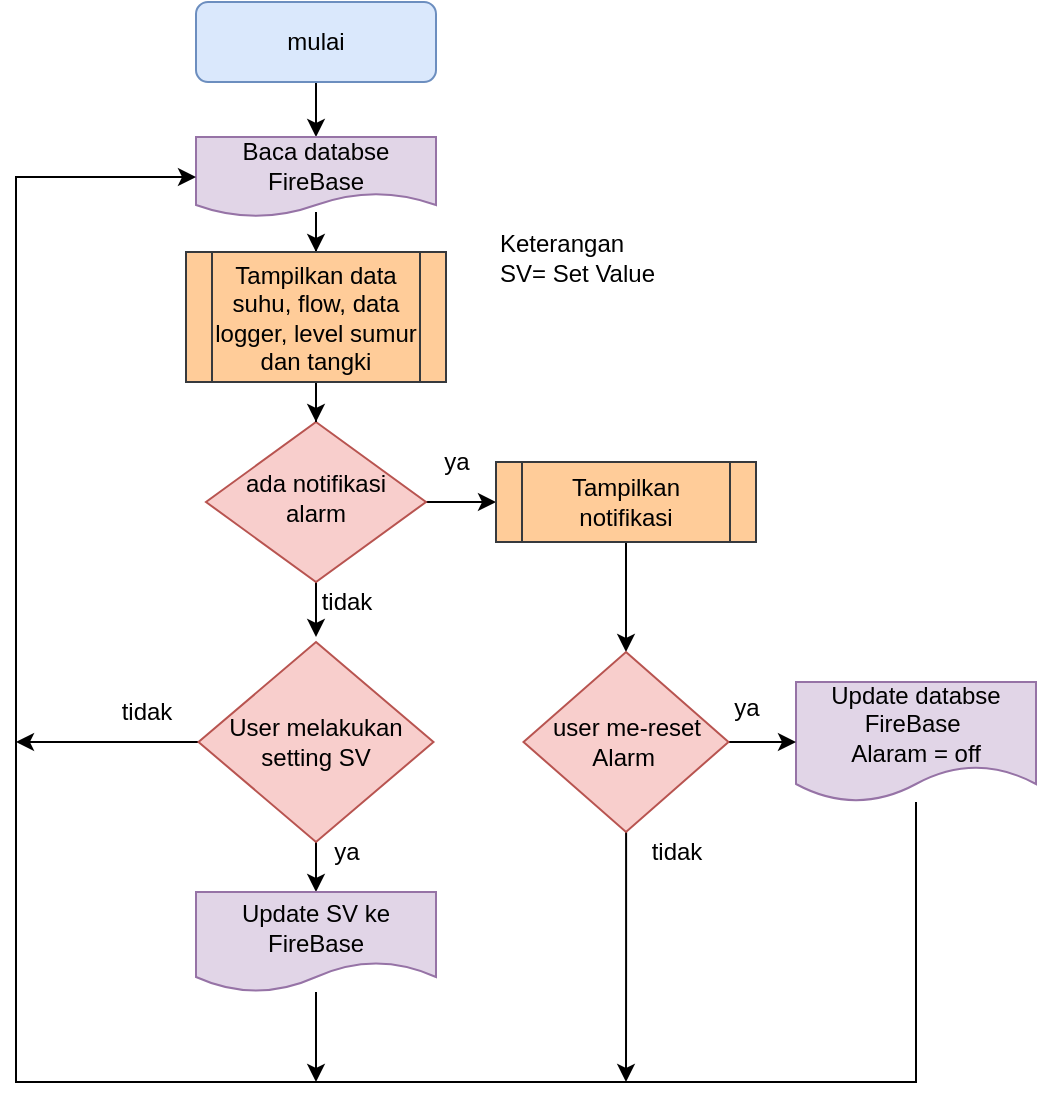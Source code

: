<mxfile version="13.5.6" type="device"><diagram id="C5RBs43oDa-KdzZeNtuy" name="Page-1"><mxGraphModel dx="723" dy="365" grid="1" gridSize="10" guides="1" tooltips="1" connect="1" arrows="1" fold="1" page="1" pageScale="1" pageWidth="1169" pageHeight="1654" math="0" shadow="0"><root><mxCell id="WIyWlLk6GJQsqaUBKTNV-0"/><mxCell id="WIyWlLk6GJQsqaUBKTNV-1" parent="WIyWlLk6GJQsqaUBKTNV-0"/><mxCell id="xKtEo6Lcb9spXBTbffUY-7" style="edgeStyle=orthogonalEdgeStyle;rounded=0;orthogonalLoop=1;jettySize=auto;html=1;entryX=0.5;entryY=0;entryDx=0;entryDy=0;" edge="1" parent="WIyWlLk6GJQsqaUBKTNV-1" source="WIyWlLk6GJQsqaUBKTNV-3" target="obq-XmIFOJLDGc7EOtJ8-4"><mxGeometry relative="1" as="geometry"/></mxCell><mxCell id="WIyWlLk6GJQsqaUBKTNV-3" value="mulai" style="rounded=1;whiteSpace=wrap;html=1;fontSize=12;glass=0;strokeWidth=1;shadow=0;fillColor=#dae8fc;strokeColor=#6c8ebf;" parent="WIyWlLk6GJQsqaUBKTNV-1" vertex="1"><mxGeometry x="160" y="80" width="120" height="40" as="geometry"/></mxCell><mxCell id="obq-XmIFOJLDGc7EOtJ8-10" style="edgeStyle=orthogonalEdgeStyle;rounded=0;orthogonalLoop=1;jettySize=auto;html=1;entryX=0.5;entryY=0;entryDx=0;entryDy=0;" parent="WIyWlLk6GJQsqaUBKTNV-1" source="WIyWlLk6GJQsqaUBKTNV-6" edge="1"><mxGeometry relative="1" as="geometry"><mxPoint x="220" y="397.5" as="targetPoint"/></mxGeometry></mxCell><mxCell id="xKtEo6Lcb9spXBTbffUY-13" style="edgeStyle=orthogonalEdgeStyle;rounded=0;orthogonalLoop=1;jettySize=auto;html=1;entryX=0;entryY=0.5;entryDx=0;entryDy=0;" edge="1" parent="WIyWlLk6GJQsqaUBKTNV-1" source="WIyWlLk6GJQsqaUBKTNV-6" target="xKtEo6Lcb9spXBTbffUY-12"><mxGeometry relative="1" as="geometry"/></mxCell><mxCell id="WIyWlLk6GJQsqaUBKTNV-6" value="ada notifikasi alarm" style="rhombus;whiteSpace=wrap;html=1;shadow=0;fontFamily=Helvetica;fontSize=12;align=center;strokeWidth=1;spacing=6;spacingTop=-4;fillColor=#f8cecc;strokeColor=#b85450;" parent="WIyWlLk6GJQsqaUBKTNV-1" vertex="1"><mxGeometry x="165" y="290" width="110" height="80" as="geometry"/></mxCell><mxCell id="xKtEo6Lcb9spXBTbffUY-9" style="edgeStyle=orthogonalEdgeStyle;rounded=0;orthogonalLoop=1;jettySize=auto;html=1;entryX=0.5;entryY=0;entryDx=0;entryDy=0;" edge="1" parent="WIyWlLk6GJQsqaUBKTNV-1" source="obq-XmIFOJLDGc7EOtJ8-4" target="xKtEo6Lcb9spXBTbffUY-8"><mxGeometry relative="1" as="geometry"/></mxCell><mxCell id="obq-XmIFOJLDGc7EOtJ8-4" value="Baca databse FireBase" style="shape=document;whiteSpace=wrap;html=1;boundedLbl=1;fillColor=#e1d5e7;strokeColor=#9673a6;" parent="WIyWlLk6GJQsqaUBKTNV-1" vertex="1"><mxGeometry x="160" y="147.5" width="120" height="40" as="geometry"/></mxCell><mxCell id="obq-XmIFOJLDGc7EOtJ8-11" value="ya" style="text;html=1;align=center;verticalAlign=middle;resizable=0;points=[];autosize=1;" parent="WIyWlLk6GJQsqaUBKTNV-1" vertex="1"><mxGeometry x="275" y="300" width="30" height="20" as="geometry"/></mxCell><mxCell id="obq-XmIFOJLDGc7EOtJ8-12" value="tidak" style="text;html=1;align=center;verticalAlign=middle;resizable=0;points=[];autosize=1;" parent="WIyWlLk6GJQsqaUBKTNV-1" vertex="1"><mxGeometry x="215" y="370" width="40" height="20" as="geometry"/></mxCell><mxCell id="obq-XmIFOJLDGc7EOtJ8-16" style="edgeStyle=orthogonalEdgeStyle;rounded=0;orthogonalLoop=1;jettySize=auto;html=1;entryX=0.5;entryY=0;entryDx=0;entryDy=0;" parent="WIyWlLk6GJQsqaUBKTNV-1" target="obq-XmIFOJLDGc7EOtJ8-15" edge="1"><mxGeometry relative="1" as="geometry"><mxPoint x="220" y="500" as="sourcePoint"/></mxGeometry></mxCell><mxCell id="xKtEo6Lcb9spXBTbffUY-21" style="edgeStyle=orthogonalEdgeStyle;rounded=0;orthogonalLoop=1;jettySize=auto;html=1;" edge="1" parent="WIyWlLk6GJQsqaUBKTNV-1" source="obq-XmIFOJLDGc7EOtJ8-15"><mxGeometry relative="1" as="geometry"><mxPoint x="220" y="620.0" as="targetPoint"/></mxGeometry></mxCell><mxCell id="obq-XmIFOJLDGc7EOtJ8-15" value="Update SV ke FireBase" style="shape=document;whiteSpace=wrap;html=1;boundedLbl=1;fillColor=#e1d5e7;strokeColor=#9673a6;" parent="WIyWlLk6GJQsqaUBKTNV-1" vertex="1"><mxGeometry x="160" y="525" width="120" height="50" as="geometry"/></mxCell><mxCell id="obq-XmIFOJLDGc7EOtJ8-34" value="Keterangan&lt;br&gt;SV= Set Value" style="text;html=1;strokeColor=none;fillColor=none;align=left;verticalAlign=middle;whiteSpace=wrap;rounded=0;" parent="WIyWlLk6GJQsqaUBKTNV-1" vertex="1"><mxGeometry x="310" y="195" width="90" height="25" as="geometry"/></mxCell><mxCell id="xKtEo6Lcb9spXBTbffUY-19" style="edgeStyle=orthogonalEdgeStyle;rounded=0;orthogonalLoop=1;jettySize=auto;html=1;entryX=0;entryY=0.5;entryDx=0;entryDy=0;" edge="1" parent="WIyWlLk6GJQsqaUBKTNV-1" source="obq-XmIFOJLDGc7EOtJ8-40" target="obq-XmIFOJLDGc7EOtJ8-4"><mxGeometry relative="1" as="geometry"><Array as="points"><mxPoint x="520" y="620"/><mxPoint x="70" y="620"/><mxPoint x="70" y="168"/></Array></mxGeometry></mxCell><mxCell id="obq-XmIFOJLDGc7EOtJ8-40" value="Update databse FireBase&amp;nbsp;&lt;br&gt;Alaram = off" style="shape=document;whiteSpace=wrap;html=1;boundedLbl=1;fillColor=#e1d5e7;strokeColor=#9673a6;" parent="WIyWlLk6GJQsqaUBKTNV-1" vertex="1"><mxGeometry x="460" y="420" width="120" height="60" as="geometry"/></mxCell><mxCell id="xKtEo6Lcb9spXBTbffUY-10" style="edgeStyle=orthogonalEdgeStyle;rounded=0;orthogonalLoop=1;jettySize=auto;html=1;" edge="1" parent="WIyWlLk6GJQsqaUBKTNV-1" source="xKtEo6Lcb9spXBTbffUY-8" target="WIyWlLk6GJQsqaUBKTNV-6"><mxGeometry relative="1" as="geometry"/></mxCell><mxCell id="xKtEo6Lcb9spXBTbffUY-8" value="Tampilkan data suhu, flow, data logger, level sumur dan tangki" style="shape=process;whiteSpace=wrap;html=1;backgroundOutline=1;fillColor=#ffcc99;strokeColor=#36393d;" vertex="1" parent="WIyWlLk6GJQsqaUBKTNV-1"><mxGeometry x="155" y="205" width="130" height="65" as="geometry"/></mxCell><mxCell id="xKtEo6Lcb9spXBTbffUY-15" style="edgeStyle=orthogonalEdgeStyle;rounded=0;orthogonalLoop=1;jettySize=auto;html=1;entryX=0.5;entryY=0;entryDx=0;entryDy=0;" edge="1" parent="WIyWlLk6GJQsqaUBKTNV-1" source="xKtEo6Lcb9spXBTbffUY-12" target="xKtEo6Lcb9spXBTbffUY-14"><mxGeometry relative="1" as="geometry"/></mxCell><mxCell id="xKtEo6Lcb9spXBTbffUY-12" value="Tampilkan notifikasi" style="shape=process;whiteSpace=wrap;html=1;backgroundOutline=1;fillColor=#ffcc99;strokeColor=#36393d;" vertex="1" parent="WIyWlLk6GJQsqaUBKTNV-1"><mxGeometry x="310" y="310" width="130" height="40" as="geometry"/></mxCell><mxCell id="xKtEo6Lcb9spXBTbffUY-16" style="edgeStyle=orthogonalEdgeStyle;rounded=0;orthogonalLoop=1;jettySize=auto;html=1;entryX=0;entryY=0.5;entryDx=0;entryDy=0;" edge="1" parent="WIyWlLk6GJQsqaUBKTNV-1" source="xKtEo6Lcb9spXBTbffUY-14" target="obq-XmIFOJLDGc7EOtJ8-40"><mxGeometry relative="1" as="geometry"/></mxCell><mxCell id="xKtEo6Lcb9spXBTbffUY-22" style="edgeStyle=orthogonalEdgeStyle;rounded=0;orthogonalLoop=1;jettySize=auto;html=1;" edge="1" parent="WIyWlLk6GJQsqaUBKTNV-1" source="xKtEo6Lcb9spXBTbffUY-14"><mxGeometry relative="1" as="geometry"><mxPoint x="375" y="620.0" as="targetPoint"/></mxGeometry></mxCell><mxCell id="xKtEo6Lcb9spXBTbffUY-14" value="user me-reset&lt;br&gt;Alarm&amp;nbsp;" style="rhombus;whiteSpace=wrap;html=1;fillColor=#f8cecc;strokeColor=#b85450;" vertex="1" parent="WIyWlLk6GJQsqaUBKTNV-1"><mxGeometry x="323.75" y="405" width="102.5" height="90" as="geometry"/></mxCell><mxCell id="xKtEo6Lcb9spXBTbffUY-20" style="edgeStyle=orthogonalEdgeStyle;rounded=0;orthogonalLoop=1;jettySize=auto;html=1;" edge="1" parent="WIyWlLk6GJQsqaUBKTNV-1" source="xKtEo6Lcb9spXBTbffUY-17"><mxGeometry relative="1" as="geometry"><mxPoint x="70" y="450" as="targetPoint"/></mxGeometry></mxCell><mxCell id="xKtEo6Lcb9spXBTbffUY-17" value="User melakukan&lt;br&gt;setting SV" style="rhombus;whiteSpace=wrap;html=1;fillColor=#f8cecc;strokeColor=#b85450;" vertex="1" parent="WIyWlLk6GJQsqaUBKTNV-1"><mxGeometry x="161.25" y="400" width="117.5" height="100" as="geometry"/></mxCell><mxCell id="xKtEo6Lcb9spXBTbffUY-23" value="tidak" style="text;html=1;align=center;verticalAlign=middle;resizable=0;points=[];autosize=1;" vertex="1" parent="WIyWlLk6GJQsqaUBKTNV-1"><mxGeometry x="115" y="425" width="40" height="20" as="geometry"/></mxCell><mxCell id="xKtEo6Lcb9spXBTbffUY-24" value="tidak" style="text;html=1;align=center;verticalAlign=middle;resizable=0;points=[];autosize=1;" vertex="1" parent="WIyWlLk6GJQsqaUBKTNV-1"><mxGeometry x="380" y="495" width="40" height="20" as="geometry"/></mxCell><mxCell id="xKtEo6Lcb9spXBTbffUY-25" value="ya" style="text;html=1;align=center;verticalAlign=middle;resizable=0;points=[];autosize=1;" vertex="1" parent="WIyWlLk6GJQsqaUBKTNV-1"><mxGeometry x="220" y="495" width="30" height="20" as="geometry"/></mxCell><mxCell id="xKtEo6Lcb9spXBTbffUY-26" value="ya" style="text;html=1;align=center;verticalAlign=middle;resizable=0;points=[];autosize=1;" vertex="1" parent="WIyWlLk6GJQsqaUBKTNV-1"><mxGeometry x="420" y="422.5" width="30" height="20" as="geometry"/></mxCell></root></mxGraphModel></diagram></mxfile>